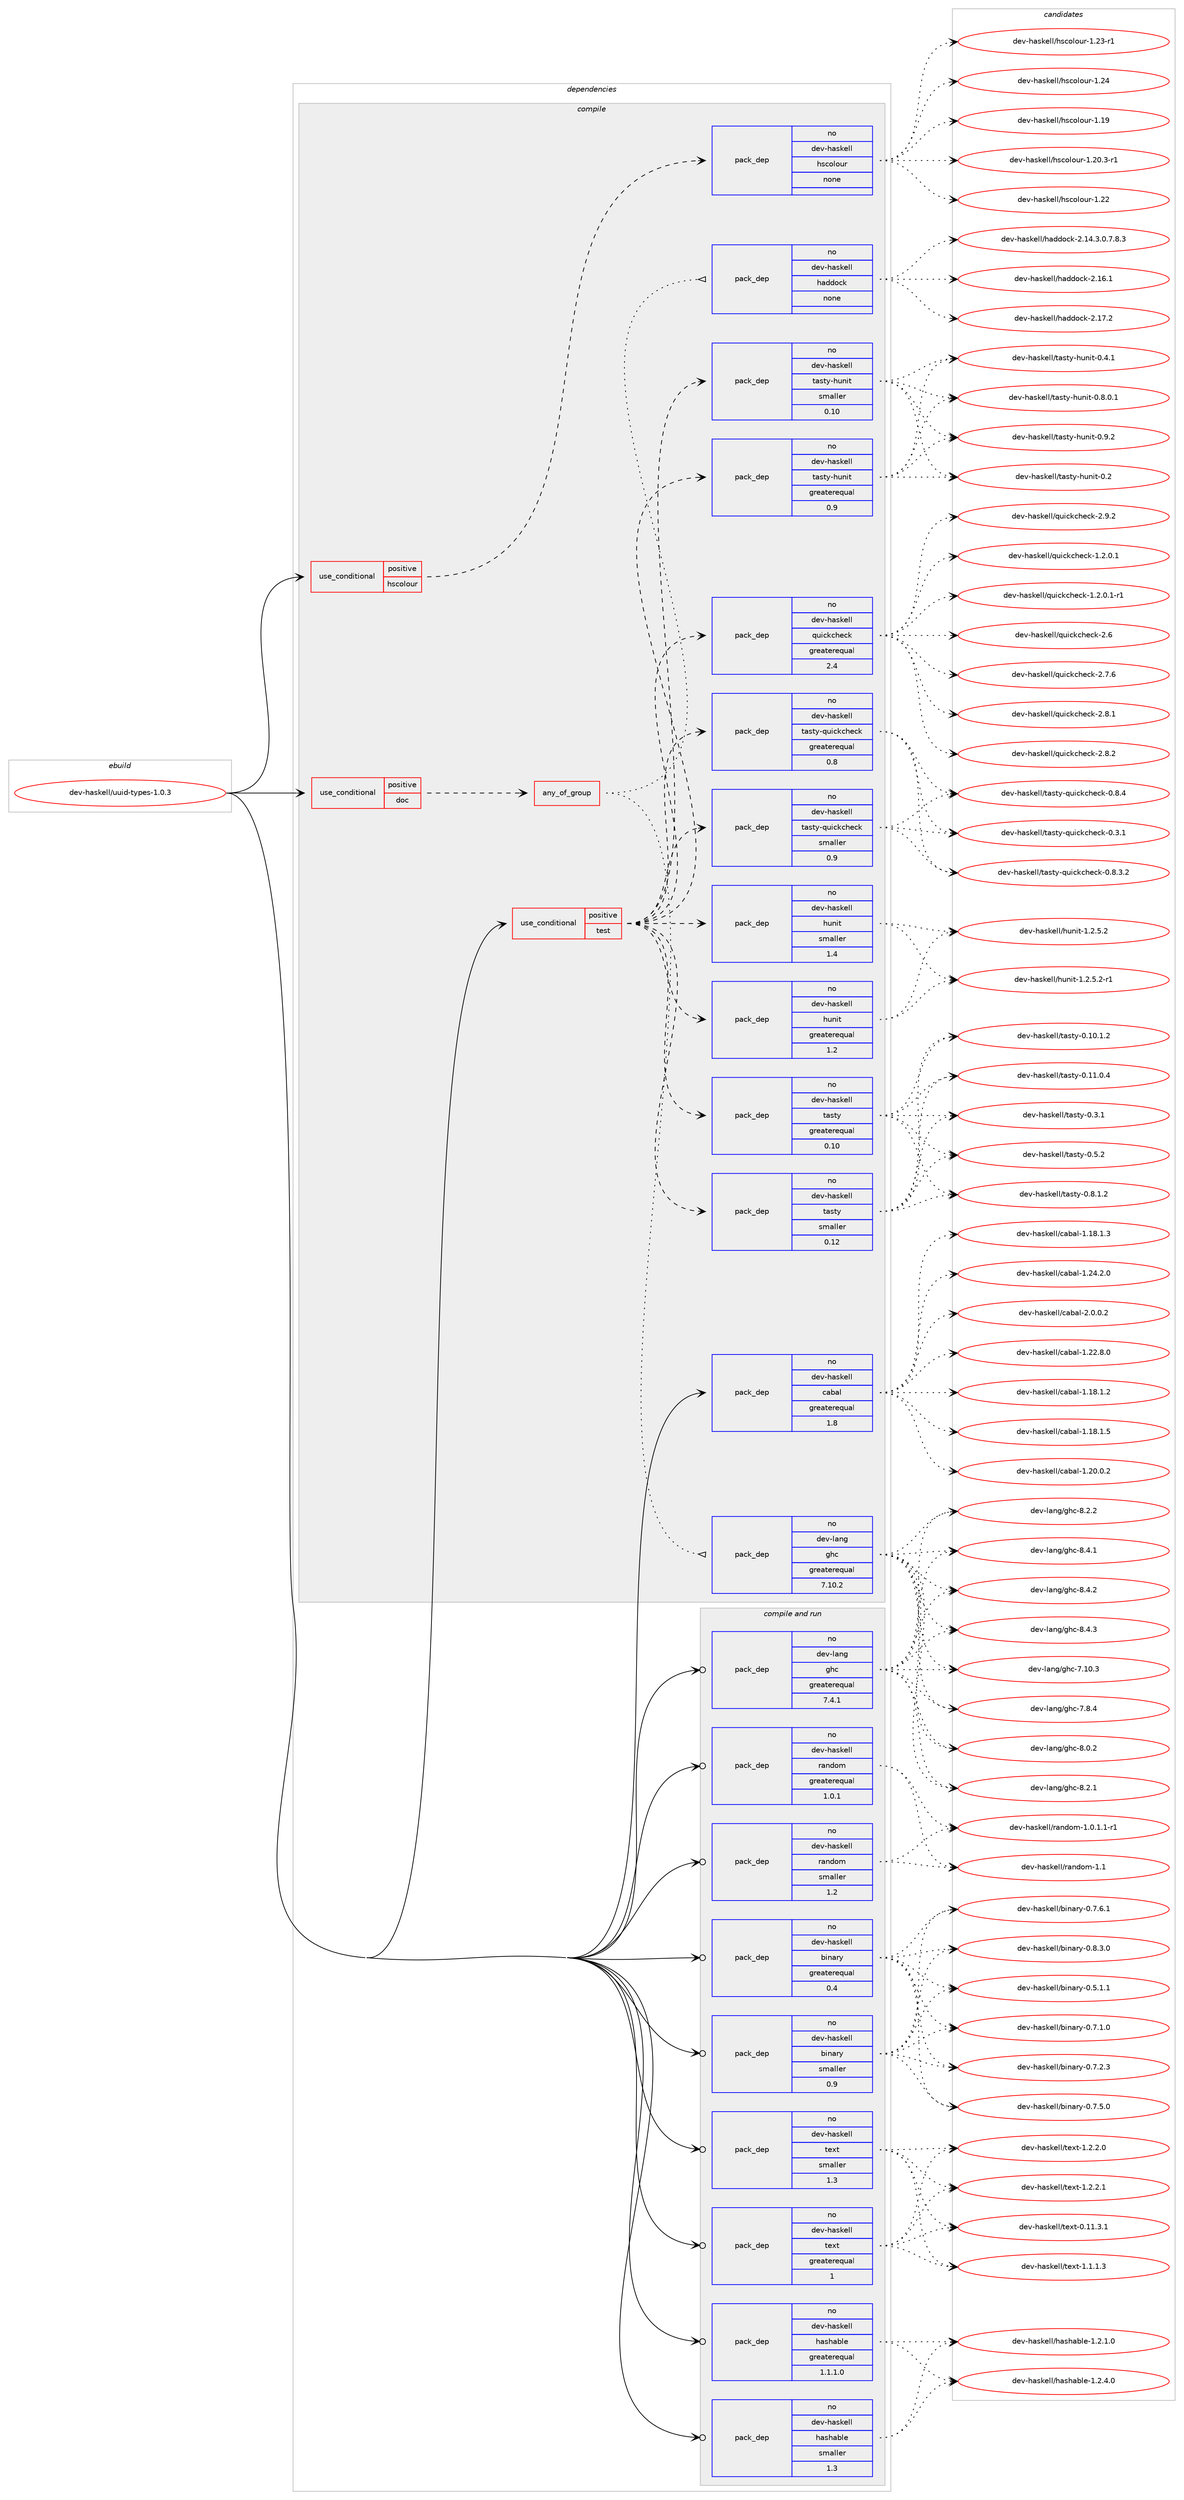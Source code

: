 digraph prolog {

# *************
# Graph options
# *************

newrank=true;
concentrate=true;
compound=true;
graph [rankdir=LR,fontname=Helvetica,fontsize=10,ranksep=1.5];#, ranksep=2.5, nodesep=0.2];
edge  [arrowhead=vee];
node  [fontname=Helvetica,fontsize=10];

# **********
# The ebuild
# **********

subgraph cluster_leftcol {
color=gray;
rank=same;
label=<<i>ebuild</i>>;
id [label="dev-haskell/uuid-types-1.0.3", color=red, width=4, href="../dev-haskell/uuid-types-1.0.3.svg"];
}

# ****************
# The dependencies
# ****************

subgraph cluster_midcol {
color=gray;
label=<<i>dependencies</i>>;
subgraph cluster_compile {
fillcolor="#eeeeee";
style=filled;
label=<<i>compile</i>>;
subgraph cond361937 {
dependency1346897 [label=<<TABLE BORDER="0" CELLBORDER="1" CELLSPACING="0" CELLPADDING="4"><TR><TD ROWSPAN="3" CELLPADDING="10">use_conditional</TD></TR><TR><TD>positive</TD></TR><TR><TD>doc</TD></TR></TABLE>>, shape=none, color=red];
subgraph any21732 {
dependency1346898 [label=<<TABLE BORDER="0" CELLBORDER="1" CELLSPACING="0" CELLPADDING="4"><TR><TD CELLPADDING="10">any_of_group</TD></TR></TABLE>>, shape=none, color=red];subgraph pack962676 {
dependency1346899 [label=<<TABLE BORDER="0" CELLBORDER="1" CELLSPACING="0" CELLPADDING="4" WIDTH="220"><TR><TD ROWSPAN="6" CELLPADDING="30">pack_dep</TD></TR><TR><TD WIDTH="110">no</TD></TR><TR><TD>dev-haskell</TD></TR><TR><TD>haddock</TD></TR><TR><TD>none</TD></TR><TR><TD></TD></TR></TABLE>>, shape=none, color=blue];
}
dependency1346898:e -> dependency1346899:w [weight=20,style="dotted",arrowhead="oinv"];
subgraph pack962677 {
dependency1346900 [label=<<TABLE BORDER="0" CELLBORDER="1" CELLSPACING="0" CELLPADDING="4" WIDTH="220"><TR><TD ROWSPAN="6" CELLPADDING="30">pack_dep</TD></TR><TR><TD WIDTH="110">no</TD></TR><TR><TD>dev-lang</TD></TR><TR><TD>ghc</TD></TR><TR><TD>greaterequal</TD></TR><TR><TD>7.10.2</TD></TR></TABLE>>, shape=none, color=blue];
}
dependency1346898:e -> dependency1346900:w [weight=20,style="dotted",arrowhead="oinv"];
}
dependency1346897:e -> dependency1346898:w [weight=20,style="dashed",arrowhead="vee"];
}
id:e -> dependency1346897:w [weight=20,style="solid",arrowhead="vee"];
subgraph cond361938 {
dependency1346901 [label=<<TABLE BORDER="0" CELLBORDER="1" CELLSPACING="0" CELLPADDING="4"><TR><TD ROWSPAN="3" CELLPADDING="10">use_conditional</TD></TR><TR><TD>positive</TD></TR><TR><TD>hscolour</TD></TR></TABLE>>, shape=none, color=red];
subgraph pack962678 {
dependency1346902 [label=<<TABLE BORDER="0" CELLBORDER="1" CELLSPACING="0" CELLPADDING="4" WIDTH="220"><TR><TD ROWSPAN="6" CELLPADDING="30">pack_dep</TD></TR><TR><TD WIDTH="110">no</TD></TR><TR><TD>dev-haskell</TD></TR><TR><TD>hscolour</TD></TR><TR><TD>none</TD></TR><TR><TD></TD></TR></TABLE>>, shape=none, color=blue];
}
dependency1346901:e -> dependency1346902:w [weight=20,style="dashed",arrowhead="vee"];
}
id:e -> dependency1346901:w [weight=20,style="solid",arrowhead="vee"];
subgraph cond361939 {
dependency1346903 [label=<<TABLE BORDER="0" CELLBORDER="1" CELLSPACING="0" CELLPADDING="4"><TR><TD ROWSPAN="3" CELLPADDING="10">use_conditional</TD></TR><TR><TD>positive</TD></TR><TR><TD>test</TD></TR></TABLE>>, shape=none, color=red];
subgraph pack962679 {
dependency1346904 [label=<<TABLE BORDER="0" CELLBORDER="1" CELLSPACING="0" CELLPADDING="4" WIDTH="220"><TR><TD ROWSPAN="6" CELLPADDING="30">pack_dep</TD></TR><TR><TD WIDTH="110">no</TD></TR><TR><TD>dev-haskell</TD></TR><TR><TD>hunit</TD></TR><TR><TD>greaterequal</TD></TR><TR><TD>1.2</TD></TR></TABLE>>, shape=none, color=blue];
}
dependency1346903:e -> dependency1346904:w [weight=20,style="dashed",arrowhead="vee"];
subgraph pack962680 {
dependency1346905 [label=<<TABLE BORDER="0" CELLBORDER="1" CELLSPACING="0" CELLPADDING="4" WIDTH="220"><TR><TD ROWSPAN="6" CELLPADDING="30">pack_dep</TD></TR><TR><TD WIDTH="110">no</TD></TR><TR><TD>dev-haskell</TD></TR><TR><TD>hunit</TD></TR><TR><TD>smaller</TD></TR><TR><TD>1.4</TD></TR></TABLE>>, shape=none, color=blue];
}
dependency1346903:e -> dependency1346905:w [weight=20,style="dashed",arrowhead="vee"];
subgraph pack962681 {
dependency1346906 [label=<<TABLE BORDER="0" CELLBORDER="1" CELLSPACING="0" CELLPADDING="4" WIDTH="220"><TR><TD ROWSPAN="6" CELLPADDING="30">pack_dep</TD></TR><TR><TD WIDTH="110">no</TD></TR><TR><TD>dev-haskell</TD></TR><TR><TD>quickcheck</TD></TR><TR><TD>greaterequal</TD></TR><TR><TD>2.4</TD></TR></TABLE>>, shape=none, color=blue];
}
dependency1346903:e -> dependency1346906:w [weight=20,style="dashed",arrowhead="vee"];
subgraph pack962682 {
dependency1346907 [label=<<TABLE BORDER="0" CELLBORDER="1" CELLSPACING="0" CELLPADDING="4" WIDTH="220"><TR><TD ROWSPAN="6" CELLPADDING="30">pack_dep</TD></TR><TR><TD WIDTH="110">no</TD></TR><TR><TD>dev-haskell</TD></TR><TR><TD>tasty</TD></TR><TR><TD>greaterequal</TD></TR><TR><TD>0.10</TD></TR></TABLE>>, shape=none, color=blue];
}
dependency1346903:e -> dependency1346907:w [weight=20,style="dashed",arrowhead="vee"];
subgraph pack962683 {
dependency1346908 [label=<<TABLE BORDER="0" CELLBORDER="1" CELLSPACING="0" CELLPADDING="4" WIDTH="220"><TR><TD ROWSPAN="6" CELLPADDING="30">pack_dep</TD></TR><TR><TD WIDTH="110">no</TD></TR><TR><TD>dev-haskell</TD></TR><TR><TD>tasty</TD></TR><TR><TD>smaller</TD></TR><TR><TD>0.12</TD></TR></TABLE>>, shape=none, color=blue];
}
dependency1346903:e -> dependency1346908:w [weight=20,style="dashed",arrowhead="vee"];
subgraph pack962684 {
dependency1346909 [label=<<TABLE BORDER="0" CELLBORDER="1" CELLSPACING="0" CELLPADDING="4" WIDTH="220"><TR><TD ROWSPAN="6" CELLPADDING="30">pack_dep</TD></TR><TR><TD WIDTH="110">no</TD></TR><TR><TD>dev-haskell</TD></TR><TR><TD>tasty-hunit</TD></TR><TR><TD>greaterequal</TD></TR><TR><TD>0.9</TD></TR></TABLE>>, shape=none, color=blue];
}
dependency1346903:e -> dependency1346909:w [weight=20,style="dashed",arrowhead="vee"];
subgraph pack962685 {
dependency1346910 [label=<<TABLE BORDER="0" CELLBORDER="1" CELLSPACING="0" CELLPADDING="4" WIDTH="220"><TR><TD ROWSPAN="6" CELLPADDING="30">pack_dep</TD></TR><TR><TD WIDTH="110">no</TD></TR><TR><TD>dev-haskell</TD></TR><TR><TD>tasty-hunit</TD></TR><TR><TD>smaller</TD></TR><TR><TD>0.10</TD></TR></TABLE>>, shape=none, color=blue];
}
dependency1346903:e -> dependency1346910:w [weight=20,style="dashed",arrowhead="vee"];
subgraph pack962686 {
dependency1346911 [label=<<TABLE BORDER="0" CELLBORDER="1" CELLSPACING="0" CELLPADDING="4" WIDTH="220"><TR><TD ROWSPAN="6" CELLPADDING="30">pack_dep</TD></TR><TR><TD WIDTH="110">no</TD></TR><TR><TD>dev-haskell</TD></TR><TR><TD>tasty-quickcheck</TD></TR><TR><TD>greaterequal</TD></TR><TR><TD>0.8</TD></TR></TABLE>>, shape=none, color=blue];
}
dependency1346903:e -> dependency1346911:w [weight=20,style="dashed",arrowhead="vee"];
subgraph pack962687 {
dependency1346912 [label=<<TABLE BORDER="0" CELLBORDER="1" CELLSPACING="0" CELLPADDING="4" WIDTH="220"><TR><TD ROWSPAN="6" CELLPADDING="30">pack_dep</TD></TR><TR><TD WIDTH="110">no</TD></TR><TR><TD>dev-haskell</TD></TR><TR><TD>tasty-quickcheck</TD></TR><TR><TD>smaller</TD></TR><TR><TD>0.9</TD></TR></TABLE>>, shape=none, color=blue];
}
dependency1346903:e -> dependency1346912:w [weight=20,style="dashed",arrowhead="vee"];
}
id:e -> dependency1346903:w [weight=20,style="solid",arrowhead="vee"];
subgraph pack962688 {
dependency1346913 [label=<<TABLE BORDER="0" CELLBORDER="1" CELLSPACING="0" CELLPADDING="4" WIDTH="220"><TR><TD ROWSPAN="6" CELLPADDING="30">pack_dep</TD></TR><TR><TD WIDTH="110">no</TD></TR><TR><TD>dev-haskell</TD></TR><TR><TD>cabal</TD></TR><TR><TD>greaterequal</TD></TR><TR><TD>1.8</TD></TR></TABLE>>, shape=none, color=blue];
}
id:e -> dependency1346913:w [weight=20,style="solid",arrowhead="vee"];
}
subgraph cluster_compileandrun {
fillcolor="#eeeeee";
style=filled;
label=<<i>compile and run</i>>;
subgraph pack962689 {
dependency1346914 [label=<<TABLE BORDER="0" CELLBORDER="1" CELLSPACING="0" CELLPADDING="4" WIDTH="220"><TR><TD ROWSPAN="6" CELLPADDING="30">pack_dep</TD></TR><TR><TD WIDTH="110">no</TD></TR><TR><TD>dev-haskell</TD></TR><TR><TD>binary</TD></TR><TR><TD>greaterequal</TD></TR><TR><TD>0.4</TD></TR></TABLE>>, shape=none, color=blue];
}
id:e -> dependency1346914:w [weight=20,style="solid",arrowhead="odotvee"];
subgraph pack962690 {
dependency1346915 [label=<<TABLE BORDER="0" CELLBORDER="1" CELLSPACING="0" CELLPADDING="4" WIDTH="220"><TR><TD ROWSPAN="6" CELLPADDING="30">pack_dep</TD></TR><TR><TD WIDTH="110">no</TD></TR><TR><TD>dev-haskell</TD></TR><TR><TD>binary</TD></TR><TR><TD>smaller</TD></TR><TR><TD>0.9</TD></TR></TABLE>>, shape=none, color=blue];
}
id:e -> dependency1346915:w [weight=20,style="solid",arrowhead="odotvee"];
subgraph pack962691 {
dependency1346916 [label=<<TABLE BORDER="0" CELLBORDER="1" CELLSPACING="0" CELLPADDING="4" WIDTH="220"><TR><TD ROWSPAN="6" CELLPADDING="30">pack_dep</TD></TR><TR><TD WIDTH="110">no</TD></TR><TR><TD>dev-haskell</TD></TR><TR><TD>hashable</TD></TR><TR><TD>greaterequal</TD></TR><TR><TD>1.1.1.0</TD></TR></TABLE>>, shape=none, color=blue];
}
id:e -> dependency1346916:w [weight=20,style="solid",arrowhead="odotvee"];
subgraph pack962692 {
dependency1346917 [label=<<TABLE BORDER="0" CELLBORDER="1" CELLSPACING="0" CELLPADDING="4" WIDTH="220"><TR><TD ROWSPAN="6" CELLPADDING="30">pack_dep</TD></TR><TR><TD WIDTH="110">no</TD></TR><TR><TD>dev-haskell</TD></TR><TR><TD>hashable</TD></TR><TR><TD>smaller</TD></TR><TR><TD>1.3</TD></TR></TABLE>>, shape=none, color=blue];
}
id:e -> dependency1346917:w [weight=20,style="solid",arrowhead="odotvee"];
subgraph pack962693 {
dependency1346918 [label=<<TABLE BORDER="0" CELLBORDER="1" CELLSPACING="0" CELLPADDING="4" WIDTH="220"><TR><TD ROWSPAN="6" CELLPADDING="30">pack_dep</TD></TR><TR><TD WIDTH="110">no</TD></TR><TR><TD>dev-haskell</TD></TR><TR><TD>random</TD></TR><TR><TD>greaterequal</TD></TR><TR><TD>1.0.1</TD></TR></TABLE>>, shape=none, color=blue];
}
id:e -> dependency1346918:w [weight=20,style="solid",arrowhead="odotvee"];
subgraph pack962694 {
dependency1346919 [label=<<TABLE BORDER="0" CELLBORDER="1" CELLSPACING="0" CELLPADDING="4" WIDTH="220"><TR><TD ROWSPAN="6" CELLPADDING="30">pack_dep</TD></TR><TR><TD WIDTH="110">no</TD></TR><TR><TD>dev-haskell</TD></TR><TR><TD>random</TD></TR><TR><TD>smaller</TD></TR><TR><TD>1.2</TD></TR></TABLE>>, shape=none, color=blue];
}
id:e -> dependency1346919:w [weight=20,style="solid",arrowhead="odotvee"];
subgraph pack962695 {
dependency1346920 [label=<<TABLE BORDER="0" CELLBORDER="1" CELLSPACING="0" CELLPADDING="4" WIDTH="220"><TR><TD ROWSPAN="6" CELLPADDING="30">pack_dep</TD></TR><TR><TD WIDTH="110">no</TD></TR><TR><TD>dev-haskell</TD></TR><TR><TD>text</TD></TR><TR><TD>greaterequal</TD></TR><TR><TD>1</TD></TR></TABLE>>, shape=none, color=blue];
}
id:e -> dependency1346920:w [weight=20,style="solid",arrowhead="odotvee"];
subgraph pack962696 {
dependency1346921 [label=<<TABLE BORDER="0" CELLBORDER="1" CELLSPACING="0" CELLPADDING="4" WIDTH="220"><TR><TD ROWSPAN="6" CELLPADDING="30">pack_dep</TD></TR><TR><TD WIDTH="110">no</TD></TR><TR><TD>dev-haskell</TD></TR><TR><TD>text</TD></TR><TR><TD>smaller</TD></TR><TR><TD>1.3</TD></TR></TABLE>>, shape=none, color=blue];
}
id:e -> dependency1346921:w [weight=20,style="solid",arrowhead="odotvee"];
subgraph pack962697 {
dependency1346922 [label=<<TABLE BORDER="0" CELLBORDER="1" CELLSPACING="0" CELLPADDING="4" WIDTH="220"><TR><TD ROWSPAN="6" CELLPADDING="30">pack_dep</TD></TR><TR><TD WIDTH="110">no</TD></TR><TR><TD>dev-lang</TD></TR><TR><TD>ghc</TD></TR><TR><TD>greaterequal</TD></TR><TR><TD>7.4.1</TD></TR></TABLE>>, shape=none, color=blue];
}
id:e -> dependency1346922:w [weight=20,style="solid",arrowhead="odotvee"];
}
subgraph cluster_run {
fillcolor="#eeeeee";
style=filled;
label=<<i>run</i>>;
}
}

# **************
# The candidates
# **************

subgraph cluster_choices {
rank=same;
color=gray;
label=<<i>candidates</i>>;

subgraph choice962676 {
color=black;
nodesep=1;
choice1001011184510497115107101108108471049710010011199107455046495246514648465546564651 [label="dev-haskell/haddock-2.14.3.0.7.8.3", color=red, width=4,href="../dev-haskell/haddock-2.14.3.0.7.8.3.svg"];
choice100101118451049711510710110810847104971001001119910745504649544649 [label="dev-haskell/haddock-2.16.1", color=red, width=4,href="../dev-haskell/haddock-2.16.1.svg"];
choice100101118451049711510710110810847104971001001119910745504649554650 [label="dev-haskell/haddock-2.17.2", color=red, width=4,href="../dev-haskell/haddock-2.17.2.svg"];
dependency1346899:e -> choice1001011184510497115107101108108471049710010011199107455046495246514648465546564651:w [style=dotted,weight="100"];
dependency1346899:e -> choice100101118451049711510710110810847104971001001119910745504649544649:w [style=dotted,weight="100"];
dependency1346899:e -> choice100101118451049711510710110810847104971001001119910745504649554650:w [style=dotted,weight="100"];
}
subgraph choice962677 {
color=black;
nodesep=1;
choice1001011184510897110103471031049945554649484651 [label="dev-lang/ghc-7.10.3", color=red, width=4,href="../dev-lang/ghc-7.10.3.svg"];
choice10010111845108971101034710310499455546564652 [label="dev-lang/ghc-7.8.4", color=red, width=4,href="../dev-lang/ghc-7.8.4.svg"];
choice10010111845108971101034710310499455646484650 [label="dev-lang/ghc-8.0.2", color=red, width=4,href="../dev-lang/ghc-8.0.2.svg"];
choice10010111845108971101034710310499455646504649 [label="dev-lang/ghc-8.2.1", color=red, width=4,href="../dev-lang/ghc-8.2.1.svg"];
choice10010111845108971101034710310499455646504650 [label="dev-lang/ghc-8.2.2", color=red, width=4,href="../dev-lang/ghc-8.2.2.svg"];
choice10010111845108971101034710310499455646524649 [label="dev-lang/ghc-8.4.1", color=red, width=4,href="../dev-lang/ghc-8.4.1.svg"];
choice10010111845108971101034710310499455646524650 [label="dev-lang/ghc-8.4.2", color=red, width=4,href="../dev-lang/ghc-8.4.2.svg"];
choice10010111845108971101034710310499455646524651 [label="dev-lang/ghc-8.4.3", color=red, width=4,href="../dev-lang/ghc-8.4.3.svg"];
dependency1346900:e -> choice1001011184510897110103471031049945554649484651:w [style=dotted,weight="100"];
dependency1346900:e -> choice10010111845108971101034710310499455546564652:w [style=dotted,weight="100"];
dependency1346900:e -> choice10010111845108971101034710310499455646484650:w [style=dotted,weight="100"];
dependency1346900:e -> choice10010111845108971101034710310499455646504649:w [style=dotted,weight="100"];
dependency1346900:e -> choice10010111845108971101034710310499455646504650:w [style=dotted,weight="100"];
dependency1346900:e -> choice10010111845108971101034710310499455646524649:w [style=dotted,weight="100"];
dependency1346900:e -> choice10010111845108971101034710310499455646524650:w [style=dotted,weight="100"];
dependency1346900:e -> choice10010111845108971101034710310499455646524651:w [style=dotted,weight="100"];
}
subgraph choice962678 {
color=black;
nodesep=1;
choice100101118451049711510710110810847104115991111081111171144549464957 [label="dev-haskell/hscolour-1.19", color=red, width=4,href="../dev-haskell/hscolour-1.19.svg"];
choice10010111845104971151071011081084710411599111108111117114454946504846514511449 [label="dev-haskell/hscolour-1.20.3-r1", color=red, width=4,href="../dev-haskell/hscolour-1.20.3-r1.svg"];
choice100101118451049711510710110810847104115991111081111171144549465050 [label="dev-haskell/hscolour-1.22", color=red, width=4,href="../dev-haskell/hscolour-1.22.svg"];
choice1001011184510497115107101108108471041159911110811111711445494650514511449 [label="dev-haskell/hscolour-1.23-r1", color=red, width=4,href="../dev-haskell/hscolour-1.23-r1.svg"];
choice100101118451049711510710110810847104115991111081111171144549465052 [label="dev-haskell/hscolour-1.24", color=red, width=4,href="../dev-haskell/hscolour-1.24.svg"];
dependency1346902:e -> choice100101118451049711510710110810847104115991111081111171144549464957:w [style=dotted,weight="100"];
dependency1346902:e -> choice10010111845104971151071011081084710411599111108111117114454946504846514511449:w [style=dotted,weight="100"];
dependency1346902:e -> choice100101118451049711510710110810847104115991111081111171144549465050:w [style=dotted,weight="100"];
dependency1346902:e -> choice1001011184510497115107101108108471041159911110811111711445494650514511449:w [style=dotted,weight="100"];
dependency1346902:e -> choice100101118451049711510710110810847104115991111081111171144549465052:w [style=dotted,weight="100"];
}
subgraph choice962679 {
color=black;
nodesep=1;
choice1001011184510497115107101108108471041171101051164549465046534650 [label="dev-haskell/hunit-1.2.5.2", color=red, width=4,href="../dev-haskell/hunit-1.2.5.2.svg"];
choice10010111845104971151071011081084710411711010511645494650465346504511449 [label="dev-haskell/hunit-1.2.5.2-r1", color=red, width=4,href="../dev-haskell/hunit-1.2.5.2-r1.svg"];
dependency1346904:e -> choice1001011184510497115107101108108471041171101051164549465046534650:w [style=dotted,weight="100"];
dependency1346904:e -> choice10010111845104971151071011081084710411711010511645494650465346504511449:w [style=dotted,weight="100"];
}
subgraph choice962680 {
color=black;
nodesep=1;
choice1001011184510497115107101108108471041171101051164549465046534650 [label="dev-haskell/hunit-1.2.5.2", color=red, width=4,href="../dev-haskell/hunit-1.2.5.2.svg"];
choice10010111845104971151071011081084710411711010511645494650465346504511449 [label="dev-haskell/hunit-1.2.5.2-r1", color=red, width=4,href="../dev-haskell/hunit-1.2.5.2-r1.svg"];
dependency1346905:e -> choice1001011184510497115107101108108471041171101051164549465046534650:w [style=dotted,weight="100"];
dependency1346905:e -> choice10010111845104971151071011081084710411711010511645494650465346504511449:w [style=dotted,weight="100"];
}
subgraph choice962681 {
color=black;
nodesep=1;
choice1001011184510497115107101108108471131171059910799104101991074549465046484649 [label="dev-haskell/quickcheck-1.2.0.1", color=red, width=4,href="../dev-haskell/quickcheck-1.2.0.1.svg"];
choice10010111845104971151071011081084711311710599107991041019910745494650464846494511449 [label="dev-haskell/quickcheck-1.2.0.1-r1", color=red, width=4,href="../dev-haskell/quickcheck-1.2.0.1-r1.svg"];
choice10010111845104971151071011081084711311710599107991041019910745504654 [label="dev-haskell/quickcheck-2.6", color=red, width=4,href="../dev-haskell/quickcheck-2.6.svg"];
choice100101118451049711510710110810847113117105991079910410199107455046554654 [label="dev-haskell/quickcheck-2.7.6", color=red, width=4,href="../dev-haskell/quickcheck-2.7.6.svg"];
choice100101118451049711510710110810847113117105991079910410199107455046564649 [label="dev-haskell/quickcheck-2.8.1", color=red, width=4,href="../dev-haskell/quickcheck-2.8.1.svg"];
choice100101118451049711510710110810847113117105991079910410199107455046564650 [label="dev-haskell/quickcheck-2.8.2", color=red, width=4,href="../dev-haskell/quickcheck-2.8.2.svg"];
choice100101118451049711510710110810847113117105991079910410199107455046574650 [label="dev-haskell/quickcheck-2.9.2", color=red, width=4,href="../dev-haskell/quickcheck-2.9.2.svg"];
dependency1346906:e -> choice1001011184510497115107101108108471131171059910799104101991074549465046484649:w [style=dotted,weight="100"];
dependency1346906:e -> choice10010111845104971151071011081084711311710599107991041019910745494650464846494511449:w [style=dotted,weight="100"];
dependency1346906:e -> choice10010111845104971151071011081084711311710599107991041019910745504654:w [style=dotted,weight="100"];
dependency1346906:e -> choice100101118451049711510710110810847113117105991079910410199107455046554654:w [style=dotted,weight="100"];
dependency1346906:e -> choice100101118451049711510710110810847113117105991079910410199107455046564649:w [style=dotted,weight="100"];
dependency1346906:e -> choice100101118451049711510710110810847113117105991079910410199107455046564650:w [style=dotted,weight="100"];
dependency1346906:e -> choice100101118451049711510710110810847113117105991079910410199107455046574650:w [style=dotted,weight="100"];
}
subgraph choice962682 {
color=black;
nodesep=1;
choice10010111845104971151071011081084711697115116121454846494846494650 [label="dev-haskell/tasty-0.10.1.2", color=red, width=4,href="../dev-haskell/tasty-0.10.1.2.svg"];
choice10010111845104971151071011081084711697115116121454846494946484652 [label="dev-haskell/tasty-0.11.0.4", color=red, width=4,href="../dev-haskell/tasty-0.11.0.4.svg"];
choice10010111845104971151071011081084711697115116121454846514649 [label="dev-haskell/tasty-0.3.1", color=red, width=4,href="../dev-haskell/tasty-0.3.1.svg"];
choice10010111845104971151071011081084711697115116121454846534650 [label="dev-haskell/tasty-0.5.2", color=red, width=4,href="../dev-haskell/tasty-0.5.2.svg"];
choice100101118451049711510710110810847116971151161214548465646494650 [label="dev-haskell/tasty-0.8.1.2", color=red, width=4,href="../dev-haskell/tasty-0.8.1.2.svg"];
dependency1346907:e -> choice10010111845104971151071011081084711697115116121454846494846494650:w [style=dotted,weight="100"];
dependency1346907:e -> choice10010111845104971151071011081084711697115116121454846494946484652:w [style=dotted,weight="100"];
dependency1346907:e -> choice10010111845104971151071011081084711697115116121454846514649:w [style=dotted,weight="100"];
dependency1346907:e -> choice10010111845104971151071011081084711697115116121454846534650:w [style=dotted,weight="100"];
dependency1346907:e -> choice100101118451049711510710110810847116971151161214548465646494650:w [style=dotted,weight="100"];
}
subgraph choice962683 {
color=black;
nodesep=1;
choice10010111845104971151071011081084711697115116121454846494846494650 [label="dev-haskell/tasty-0.10.1.2", color=red, width=4,href="../dev-haskell/tasty-0.10.1.2.svg"];
choice10010111845104971151071011081084711697115116121454846494946484652 [label="dev-haskell/tasty-0.11.0.4", color=red, width=4,href="../dev-haskell/tasty-0.11.0.4.svg"];
choice10010111845104971151071011081084711697115116121454846514649 [label="dev-haskell/tasty-0.3.1", color=red, width=4,href="../dev-haskell/tasty-0.3.1.svg"];
choice10010111845104971151071011081084711697115116121454846534650 [label="dev-haskell/tasty-0.5.2", color=red, width=4,href="../dev-haskell/tasty-0.5.2.svg"];
choice100101118451049711510710110810847116971151161214548465646494650 [label="dev-haskell/tasty-0.8.1.2", color=red, width=4,href="../dev-haskell/tasty-0.8.1.2.svg"];
dependency1346908:e -> choice10010111845104971151071011081084711697115116121454846494846494650:w [style=dotted,weight="100"];
dependency1346908:e -> choice10010111845104971151071011081084711697115116121454846494946484652:w [style=dotted,weight="100"];
dependency1346908:e -> choice10010111845104971151071011081084711697115116121454846514649:w [style=dotted,weight="100"];
dependency1346908:e -> choice10010111845104971151071011081084711697115116121454846534650:w [style=dotted,weight="100"];
dependency1346908:e -> choice100101118451049711510710110810847116971151161214548465646494650:w [style=dotted,weight="100"];
}
subgraph choice962684 {
color=black;
nodesep=1;
choice100101118451049711510710110810847116971151161214510411711010511645484650 [label="dev-haskell/tasty-hunit-0.2", color=red, width=4,href="../dev-haskell/tasty-hunit-0.2.svg"];
choice1001011184510497115107101108108471169711511612145104117110105116454846524649 [label="dev-haskell/tasty-hunit-0.4.1", color=red, width=4,href="../dev-haskell/tasty-hunit-0.4.1.svg"];
choice10010111845104971151071011081084711697115116121451041171101051164548465646484649 [label="dev-haskell/tasty-hunit-0.8.0.1", color=red, width=4,href="../dev-haskell/tasty-hunit-0.8.0.1.svg"];
choice1001011184510497115107101108108471169711511612145104117110105116454846574650 [label="dev-haskell/tasty-hunit-0.9.2", color=red, width=4,href="../dev-haskell/tasty-hunit-0.9.2.svg"];
dependency1346909:e -> choice100101118451049711510710110810847116971151161214510411711010511645484650:w [style=dotted,weight="100"];
dependency1346909:e -> choice1001011184510497115107101108108471169711511612145104117110105116454846524649:w [style=dotted,weight="100"];
dependency1346909:e -> choice10010111845104971151071011081084711697115116121451041171101051164548465646484649:w [style=dotted,weight="100"];
dependency1346909:e -> choice1001011184510497115107101108108471169711511612145104117110105116454846574650:w [style=dotted,weight="100"];
}
subgraph choice962685 {
color=black;
nodesep=1;
choice100101118451049711510710110810847116971151161214510411711010511645484650 [label="dev-haskell/tasty-hunit-0.2", color=red, width=4,href="../dev-haskell/tasty-hunit-0.2.svg"];
choice1001011184510497115107101108108471169711511612145104117110105116454846524649 [label="dev-haskell/tasty-hunit-0.4.1", color=red, width=4,href="../dev-haskell/tasty-hunit-0.4.1.svg"];
choice10010111845104971151071011081084711697115116121451041171101051164548465646484649 [label="dev-haskell/tasty-hunit-0.8.0.1", color=red, width=4,href="../dev-haskell/tasty-hunit-0.8.0.1.svg"];
choice1001011184510497115107101108108471169711511612145104117110105116454846574650 [label="dev-haskell/tasty-hunit-0.9.2", color=red, width=4,href="../dev-haskell/tasty-hunit-0.9.2.svg"];
dependency1346910:e -> choice100101118451049711510710110810847116971151161214510411711010511645484650:w [style=dotted,weight="100"];
dependency1346910:e -> choice1001011184510497115107101108108471169711511612145104117110105116454846524649:w [style=dotted,weight="100"];
dependency1346910:e -> choice10010111845104971151071011081084711697115116121451041171101051164548465646484649:w [style=dotted,weight="100"];
dependency1346910:e -> choice1001011184510497115107101108108471169711511612145104117110105116454846574650:w [style=dotted,weight="100"];
}
subgraph choice962686 {
color=black;
nodesep=1;
choice1001011184510497115107101108108471169711511612145113117105991079910410199107454846514649 [label="dev-haskell/tasty-quickcheck-0.3.1", color=red, width=4,href="../dev-haskell/tasty-quickcheck-0.3.1.svg"];
choice10010111845104971151071011081084711697115116121451131171059910799104101991074548465646514650 [label="dev-haskell/tasty-quickcheck-0.8.3.2", color=red, width=4,href="../dev-haskell/tasty-quickcheck-0.8.3.2.svg"];
choice1001011184510497115107101108108471169711511612145113117105991079910410199107454846564652 [label="dev-haskell/tasty-quickcheck-0.8.4", color=red, width=4,href="../dev-haskell/tasty-quickcheck-0.8.4.svg"];
dependency1346911:e -> choice1001011184510497115107101108108471169711511612145113117105991079910410199107454846514649:w [style=dotted,weight="100"];
dependency1346911:e -> choice10010111845104971151071011081084711697115116121451131171059910799104101991074548465646514650:w [style=dotted,weight="100"];
dependency1346911:e -> choice1001011184510497115107101108108471169711511612145113117105991079910410199107454846564652:w [style=dotted,weight="100"];
}
subgraph choice962687 {
color=black;
nodesep=1;
choice1001011184510497115107101108108471169711511612145113117105991079910410199107454846514649 [label="dev-haskell/tasty-quickcheck-0.3.1", color=red, width=4,href="../dev-haskell/tasty-quickcheck-0.3.1.svg"];
choice10010111845104971151071011081084711697115116121451131171059910799104101991074548465646514650 [label="dev-haskell/tasty-quickcheck-0.8.3.2", color=red, width=4,href="../dev-haskell/tasty-quickcheck-0.8.3.2.svg"];
choice1001011184510497115107101108108471169711511612145113117105991079910410199107454846564652 [label="dev-haskell/tasty-quickcheck-0.8.4", color=red, width=4,href="../dev-haskell/tasty-quickcheck-0.8.4.svg"];
dependency1346912:e -> choice1001011184510497115107101108108471169711511612145113117105991079910410199107454846514649:w [style=dotted,weight="100"];
dependency1346912:e -> choice10010111845104971151071011081084711697115116121451131171059910799104101991074548465646514650:w [style=dotted,weight="100"];
dependency1346912:e -> choice1001011184510497115107101108108471169711511612145113117105991079910410199107454846564652:w [style=dotted,weight="100"];
}
subgraph choice962688 {
color=black;
nodesep=1;
choice10010111845104971151071011081084799979897108454946495646494650 [label="dev-haskell/cabal-1.18.1.2", color=red, width=4,href="../dev-haskell/cabal-1.18.1.2.svg"];
choice10010111845104971151071011081084799979897108454946495646494651 [label="dev-haskell/cabal-1.18.1.3", color=red, width=4,href="../dev-haskell/cabal-1.18.1.3.svg"];
choice10010111845104971151071011081084799979897108454946495646494653 [label="dev-haskell/cabal-1.18.1.5", color=red, width=4,href="../dev-haskell/cabal-1.18.1.5.svg"];
choice10010111845104971151071011081084799979897108454946504846484650 [label="dev-haskell/cabal-1.20.0.2", color=red, width=4,href="../dev-haskell/cabal-1.20.0.2.svg"];
choice10010111845104971151071011081084799979897108454946505046564648 [label="dev-haskell/cabal-1.22.8.0", color=red, width=4,href="../dev-haskell/cabal-1.22.8.0.svg"];
choice10010111845104971151071011081084799979897108454946505246504648 [label="dev-haskell/cabal-1.24.2.0", color=red, width=4,href="../dev-haskell/cabal-1.24.2.0.svg"];
choice100101118451049711510710110810847999798971084550464846484650 [label="dev-haskell/cabal-2.0.0.2", color=red, width=4,href="../dev-haskell/cabal-2.0.0.2.svg"];
dependency1346913:e -> choice10010111845104971151071011081084799979897108454946495646494650:w [style=dotted,weight="100"];
dependency1346913:e -> choice10010111845104971151071011081084799979897108454946495646494651:w [style=dotted,weight="100"];
dependency1346913:e -> choice10010111845104971151071011081084799979897108454946495646494653:w [style=dotted,weight="100"];
dependency1346913:e -> choice10010111845104971151071011081084799979897108454946504846484650:w [style=dotted,weight="100"];
dependency1346913:e -> choice10010111845104971151071011081084799979897108454946505046564648:w [style=dotted,weight="100"];
dependency1346913:e -> choice10010111845104971151071011081084799979897108454946505246504648:w [style=dotted,weight="100"];
dependency1346913:e -> choice100101118451049711510710110810847999798971084550464846484650:w [style=dotted,weight="100"];
}
subgraph choice962689 {
color=black;
nodesep=1;
choice10010111845104971151071011081084798105110971141214548465346494649 [label="dev-haskell/binary-0.5.1.1", color=red, width=4,href="../dev-haskell/binary-0.5.1.1.svg"];
choice10010111845104971151071011081084798105110971141214548465546494648 [label="dev-haskell/binary-0.7.1.0", color=red, width=4,href="../dev-haskell/binary-0.7.1.0.svg"];
choice10010111845104971151071011081084798105110971141214548465546504651 [label="dev-haskell/binary-0.7.2.3", color=red, width=4,href="../dev-haskell/binary-0.7.2.3.svg"];
choice10010111845104971151071011081084798105110971141214548465546534648 [label="dev-haskell/binary-0.7.5.0", color=red, width=4,href="../dev-haskell/binary-0.7.5.0.svg"];
choice10010111845104971151071011081084798105110971141214548465546544649 [label="dev-haskell/binary-0.7.6.1", color=red, width=4,href="../dev-haskell/binary-0.7.6.1.svg"];
choice10010111845104971151071011081084798105110971141214548465646514648 [label="dev-haskell/binary-0.8.3.0", color=red, width=4,href="../dev-haskell/binary-0.8.3.0.svg"];
dependency1346914:e -> choice10010111845104971151071011081084798105110971141214548465346494649:w [style=dotted,weight="100"];
dependency1346914:e -> choice10010111845104971151071011081084798105110971141214548465546494648:w [style=dotted,weight="100"];
dependency1346914:e -> choice10010111845104971151071011081084798105110971141214548465546504651:w [style=dotted,weight="100"];
dependency1346914:e -> choice10010111845104971151071011081084798105110971141214548465546534648:w [style=dotted,weight="100"];
dependency1346914:e -> choice10010111845104971151071011081084798105110971141214548465546544649:w [style=dotted,weight="100"];
dependency1346914:e -> choice10010111845104971151071011081084798105110971141214548465646514648:w [style=dotted,weight="100"];
}
subgraph choice962690 {
color=black;
nodesep=1;
choice10010111845104971151071011081084798105110971141214548465346494649 [label="dev-haskell/binary-0.5.1.1", color=red, width=4,href="../dev-haskell/binary-0.5.1.1.svg"];
choice10010111845104971151071011081084798105110971141214548465546494648 [label="dev-haskell/binary-0.7.1.0", color=red, width=4,href="../dev-haskell/binary-0.7.1.0.svg"];
choice10010111845104971151071011081084798105110971141214548465546504651 [label="dev-haskell/binary-0.7.2.3", color=red, width=4,href="../dev-haskell/binary-0.7.2.3.svg"];
choice10010111845104971151071011081084798105110971141214548465546534648 [label="dev-haskell/binary-0.7.5.0", color=red, width=4,href="../dev-haskell/binary-0.7.5.0.svg"];
choice10010111845104971151071011081084798105110971141214548465546544649 [label="dev-haskell/binary-0.7.6.1", color=red, width=4,href="../dev-haskell/binary-0.7.6.1.svg"];
choice10010111845104971151071011081084798105110971141214548465646514648 [label="dev-haskell/binary-0.8.3.0", color=red, width=4,href="../dev-haskell/binary-0.8.3.0.svg"];
dependency1346915:e -> choice10010111845104971151071011081084798105110971141214548465346494649:w [style=dotted,weight="100"];
dependency1346915:e -> choice10010111845104971151071011081084798105110971141214548465546494648:w [style=dotted,weight="100"];
dependency1346915:e -> choice10010111845104971151071011081084798105110971141214548465546504651:w [style=dotted,weight="100"];
dependency1346915:e -> choice10010111845104971151071011081084798105110971141214548465546534648:w [style=dotted,weight="100"];
dependency1346915:e -> choice10010111845104971151071011081084798105110971141214548465546544649:w [style=dotted,weight="100"];
dependency1346915:e -> choice10010111845104971151071011081084798105110971141214548465646514648:w [style=dotted,weight="100"];
}
subgraph choice962691 {
color=black;
nodesep=1;
choice1001011184510497115107101108108471049711510497981081014549465046494648 [label="dev-haskell/hashable-1.2.1.0", color=red, width=4,href="../dev-haskell/hashable-1.2.1.0.svg"];
choice1001011184510497115107101108108471049711510497981081014549465046524648 [label="dev-haskell/hashable-1.2.4.0", color=red, width=4,href="../dev-haskell/hashable-1.2.4.0.svg"];
dependency1346916:e -> choice1001011184510497115107101108108471049711510497981081014549465046494648:w [style=dotted,weight="100"];
dependency1346916:e -> choice1001011184510497115107101108108471049711510497981081014549465046524648:w [style=dotted,weight="100"];
}
subgraph choice962692 {
color=black;
nodesep=1;
choice1001011184510497115107101108108471049711510497981081014549465046494648 [label="dev-haskell/hashable-1.2.1.0", color=red, width=4,href="../dev-haskell/hashable-1.2.1.0.svg"];
choice1001011184510497115107101108108471049711510497981081014549465046524648 [label="dev-haskell/hashable-1.2.4.0", color=red, width=4,href="../dev-haskell/hashable-1.2.4.0.svg"];
dependency1346917:e -> choice1001011184510497115107101108108471049711510497981081014549465046494648:w [style=dotted,weight="100"];
dependency1346917:e -> choice1001011184510497115107101108108471049711510497981081014549465046524648:w [style=dotted,weight="100"];
}
subgraph choice962693 {
color=black;
nodesep=1;
choice1001011184510497115107101108108471149711010011110945494648464946494511449 [label="dev-haskell/random-1.0.1.1-r1", color=red, width=4,href="../dev-haskell/random-1.0.1.1-r1.svg"];
choice1001011184510497115107101108108471149711010011110945494649 [label="dev-haskell/random-1.1", color=red, width=4,href="../dev-haskell/random-1.1.svg"];
dependency1346918:e -> choice1001011184510497115107101108108471149711010011110945494648464946494511449:w [style=dotted,weight="100"];
dependency1346918:e -> choice1001011184510497115107101108108471149711010011110945494649:w [style=dotted,weight="100"];
}
subgraph choice962694 {
color=black;
nodesep=1;
choice1001011184510497115107101108108471149711010011110945494648464946494511449 [label="dev-haskell/random-1.0.1.1-r1", color=red, width=4,href="../dev-haskell/random-1.0.1.1-r1.svg"];
choice1001011184510497115107101108108471149711010011110945494649 [label="dev-haskell/random-1.1", color=red, width=4,href="../dev-haskell/random-1.1.svg"];
dependency1346919:e -> choice1001011184510497115107101108108471149711010011110945494648464946494511449:w [style=dotted,weight="100"];
dependency1346919:e -> choice1001011184510497115107101108108471149711010011110945494649:w [style=dotted,weight="100"];
}
subgraph choice962695 {
color=black;
nodesep=1;
choice100101118451049711510710110810847116101120116454846494946514649 [label="dev-haskell/text-0.11.3.1", color=red, width=4,href="../dev-haskell/text-0.11.3.1.svg"];
choice1001011184510497115107101108108471161011201164549464946494651 [label="dev-haskell/text-1.1.1.3", color=red, width=4,href="../dev-haskell/text-1.1.1.3.svg"];
choice1001011184510497115107101108108471161011201164549465046504648 [label="dev-haskell/text-1.2.2.0", color=red, width=4,href="../dev-haskell/text-1.2.2.0.svg"];
choice1001011184510497115107101108108471161011201164549465046504649 [label="dev-haskell/text-1.2.2.1", color=red, width=4,href="../dev-haskell/text-1.2.2.1.svg"];
dependency1346920:e -> choice100101118451049711510710110810847116101120116454846494946514649:w [style=dotted,weight="100"];
dependency1346920:e -> choice1001011184510497115107101108108471161011201164549464946494651:w [style=dotted,weight="100"];
dependency1346920:e -> choice1001011184510497115107101108108471161011201164549465046504648:w [style=dotted,weight="100"];
dependency1346920:e -> choice1001011184510497115107101108108471161011201164549465046504649:w [style=dotted,weight="100"];
}
subgraph choice962696 {
color=black;
nodesep=1;
choice100101118451049711510710110810847116101120116454846494946514649 [label="dev-haskell/text-0.11.3.1", color=red, width=4,href="../dev-haskell/text-0.11.3.1.svg"];
choice1001011184510497115107101108108471161011201164549464946494651 [label="dev-haskell/text-1.1.1.3", color=red, width=4,href="../dev-haskell/text-1.1.1.3.svg"];
choice1001011184510497115107101108108471161011201164549465046504648 [label="dev-haskell/text-1.2.2.0", color=red, width=4,href="../dev-haskell/text-1.2.2.0.svg"];
choice1001011184510497115107101108108471161011201164549465046504649 [label="dev-haskell/text-1.2.2.1", color=red, width=4,href="../dev-haskell/text-1.2.2.1.svg"];
dependency1346921:e -> choice100101118451049711510710110810847116101120116454846494946514649:w [style=dotted,weight="100"];
dependency1346921:e -> choice1001011184510497115107101108108471161011201164549464946494651:w [style=dotted,weight="100"];
dependency1346921:e -> choice1001011184510497115107101108108471161011201164549465046504648:w [style=dotted,weight="100"];
dependency1346921:e -> choice1001011184510497115107101108108471161011201164549465046504649:w [style=dotted,weight="100"];
}
subgraph choice962697 {
color=black;
nodesep=1;
choice1001011184510897110103471031049945554649484651 [label="dev-lang/ghc-7.10.3", color=red, width=4,href="../dev-lang/ghc-7.10.3.svg"];
choice10010111845108971101034710310499455546564652 [label="dev-lang/ghc-7.8.4", color=red, width=4,href="../dev-lang/ghc-7.8.4.svg"];
choice10010111845108971101034710310499455646484650 [label="dev-lang/ghc-8.0.2", color=red, width=4,href="../dev-lang/ghc-8.0.2.svg"];
choice10010111845108971101034710310499455646504649 [label="dev-lang/ghc-8.2.1", color=red, width=4,href="../dev-lang/ghc-8.2.1.svg"];
choice10010111845108971101034710310499455646504650 [label="dev-lang/ghc-8.2.2", color=red, width=4,href="../dev-lang/ghc-8.2.2.svg"];
choice10010111845108971101034710310499455646524649 [label="dev-lang/ghc-8.4.1", color=red, width=4,href="../dev-lang/ghc-8.4.1.svg"];
choice10010111845108971101034710310499455646524650 [label="dev-lang/ghc-8.4.2", color=red, width=4,href="../dev-lang/ghc-8.4.2.svg"];
choice10010111845108971101034710310499455646524651 [label="dev-lang/ghc-8.4.3", color=red, width=4,href="../dev-lang/ghc-8.4.3.svg"];
dependency1346922:e -> choice1001011184510897110103471031049945554649484651:w [style=dotted,weight="100"];
dependency1346922:e -> choice10010111845108971101034710310499455546564652:w [style=dotted,weight="100"];
dependency1346922:e -> choice10010111845108971101034710310499455646484650:w [style=dotted,weight="100"];
dependency1346922:e -> choice10010111845108971101034710310499455646504649:w [style=dotted,weight="100"];
dependency1346922:e -> choice10010111845108971101034710310499455646504650:w [style=dotted,weight="100"];
dependency1346922:e -> choice10010111845108971101034710310499455646524649:w [style=dotted,weight="100"];
dependency1346922:e -> choice10010111845108971101034710310499455646524650:w [style=dotted,weight="100"];
dependency1346922:e -> choice10010111845108971101034710310499455646524651:w [style=dotted,weight="100"];
}
}

}
